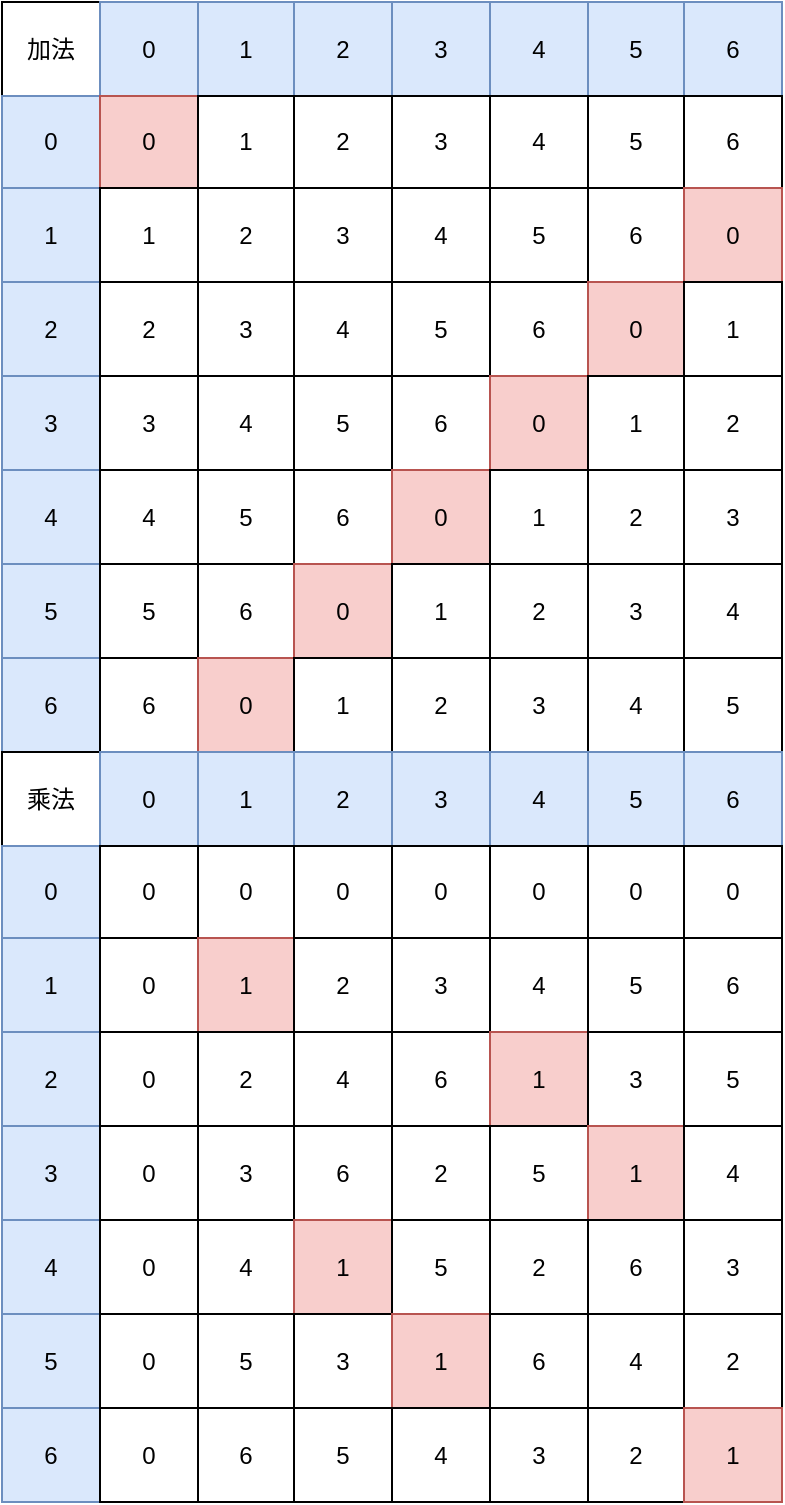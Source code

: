 <mxfile version="24.3.1" type="github">
  <diagram name="第 1 页" id="Q9xpHyB521G7ify1aTwh">
    <mxGraphModel dx="1841" dy="982" grid="1" gridSize="10" guides="1" tooltips="1" connect="1" arrows="1" fold="1" page="1" pageScale="1" pageWidth="827" pageHeight="1169" math="0" shadow="0">
      <root>
        <mxCell id="0" />
        <mxCell id="1" parent="0" />
        <mxCell id="dLgP1H3lgliKayTo4XHy-1" value="" style="childLayout=tableLayout;recursiveResize=0;shadow=0;fillColor=none;" vertex="1" parent="1">
          <mxGeometry x="70" y="190" width="390" height="375" as="geometry" />
        </mxCell>
        <mxCell id="dLgP1H3lgliKayTo4XHy-2" value="" style="shape=tableRow;horizontal=0;startSize=0;swimlaneHead=0;swimlaneBody=0;top=0;left=0;bottom=0;right=0;dropTarget=0;collapsible=0;recursiveResize=0;expand=0;fontStyle=0;fillColor=none;strokeColor=inherit;" vertex="1" parent="dLgP1H3lgliKayTo4XHy-1">
          <mxGeometry width="390" height="47" as="geometry" />
        </mxCell>
        <mxCell id="dLgP1H3lgliKayTo4XHy-66" value="加法" style="connectable=0;recursiveResize=0;strokeColor=inherit;fillColor=none;align=center;whiteSpace=wrap;html=1;" vertex="1" parent="dLgP1H3lgliKayTo4XHy-2">
          <mxGeometry width="49" height="47" as="geometry">
            <mxRectangle width="49" height="47" as="alternateBounds" />
          </mxGeometry>
        </mxCell>
        <mxCell id="dLgP1H3lgliKayTo4XHy-58" value="0" style="connectable=0;recursiveResize=0;strokeColor=#6c8ebf;fillColor=#dae8fc;align=center;whiteSpace=wrap;html=1;" vertex="1" parent="dLgP1H3lgliKayTo4XHy-2">
          <mxGeometry x="49" width="49" height="47" as="geometry">
            <mxRectangle width="49" height="47" as="alternateBounds" />
          </mxGeometry>
        </mxCell>
        <mxCell id="dLgP1H3lgliKayTo4XHy-50" value="1" style="connectable=0;recursiveResize=0;strokeColor=#6c8ebf;fillColor=#dae8fc;align=center;whiteSpace=wrap;html=1;" vertex="1" parent="dLgP1H3lgliKayTo4XHy-2">
          <mxGeometry x="98" width="48" height="47" as="geometry">
            <mxRectangle width="48" height="47" as="alternateBounds" />
          </mxGeometry>
        </mxCell>
        <mxCell id="dLgP1H3lgliKayTo4XHy-42" value="2" style="connectable=0;recursiveResize=0;strokeColor=#6c8ebf;fillColor=#dae8fc;align=center;whiteSpace=wrap;html=1;" vertex="1" parent="dLgP1H3lgliKayTo4XHy-2">
          <mxGeometry x="146" width="49" height="47" as="geometry">
            <mxRectangle width="49" height="47" as="alternateBounds" />
          </mxGeometry>
        </mxCell>
        <mxCell id="dLgP1H3lgliKayTo4XHy-34" value="3" style="connectable=0;recursiveResize=0;strokeColor=#6c8ebf;fillColor=#dae8fc;align=center;whiteSpace=wrap;html=1;" vertex="1" parent="dLgP1H3lgliKayTo4XHy-2">
          <mxGeometry x="195" width="49" height="47" as="geometry">
            <mxRectangle width="49" height="47" as="alternateBounds" />
          </mxGeometry>
        </mxCell>
        <mxCell id="dLgP1H3lgliKayTo4XHy-3" value="4" style="connectable=0;recursiveResize=0;strokeColor=#6c8ebf;fillColor=#dae8fc;align=center;whiteSpace=wrap;html=1;" vertex="1" parent="dLgP1H3lgliKayTo4XHy-2">
          <mxGeometry x="244" width="49" height="47" as="geometry">
            <mxRectangle width="49" height="47" as="alternateBounds" />
          </mxGeometry>
        </mxCell>
        <mxCell id="dLgP1H3lgliKayTo4XHy-4" value="5" style="connectable=0;recursiveResize=0;strokeColor=#6c8ebf;fillColor=#dae8fc;align=center;whiteSpace=wrap;html=1;" vertex="1" parent="dLgP1H3lgliKayTo4XHy-2">
          <mxGeometry x="293" width="48" height="47" as="geometry">
            <mxRectangle width="48" height="47" as="alternateBounds" />
          </mxGeometry>
        </mxCell>
        <mxCell id="dLgP1H3lgliKayTo4XHy-5" value="6" style="connectable=0;recursiveResize=0;strokeColor=#6c8ebf;fillColor=#dae8fc;align=center;whiteSpace=wrap;html=1;" vertex="1" parent="dLgP1H3lgliKayTo4XHy-2">
          <mxGeometry x="341" width="49" height="47" as="geometry">
            <mxRectangle width="49" height="47" as="alternateBounds" />
          </mxGeometry>
        </mxCell>
        <mxCell id="dLgP1H3lgliKayTo4XHy-6" style="shape=tableRow;horizontal=0;startSize=0;swimlaneHead=0;swimlaneBody=0;top=0;left=0;bottom=0;right=0;dropTarget=0;collapsible=0;recursiveResize=0;expand=0;fontStyle=0;fillColor=none;strokeColor=inherit;" vertex="1" parent="dLgP1H3lgliKayTo4XHy-1">
          <mxGeometry y="47" width="390" height="46" as="geometry" />
        </mxCell>
        <mxCell id="dLgP1H3lgliKayTo4XHy-67" value="0" style="connectable=0;recursiveResize=0;strokeColor=#6c8ebf;fillColor=#dae8fc;align=center;whiteSpace=wrap;html=1;" vertex="1" parent="dLgP1H3lgliKayTo4XHy-6">
          <mxGeometry width="49" height="46" as="geometry">
            <mxRectangle width="49" height="46" as="alternateBounds" />
          </mxGeometry>
        </mxCell>
        <mxCell id="dLgP1H3lgliKayTo4XHy-59" value="0" style="connectable=0;recursiveResize=0;strokeColor=#b85450;fillColor=#f8cecc;align=center;whiteSpace=wrap;html=1;" vertex="1" parent="dLgP1H3lgliKayTo4XHy-6">
          <mxGeometry x="49" width="49" height="46" as="geometry">
            <mxRectangle width="49" height="46" as="alternateBounds" />
          </mxGeometry>
        </mxCell>
        <mxCell id="dLgP1H3lgliKayTo4XHy-51" value="1" style="connectable=0;recursiveResize=0;strokeColor=inherit;fillColor=none;align=center;whiteSpace=wrap;html=1;" vertex="1" parent="dLgP1H3lgliKayTo4XHy-6">
          <mxGeometry x="98" width="48" height="46" as="geometry">
            <mxRectangle width="48" height="46" as="alternateBounds" />
          </mxGeometry>
        </mxCell>
        <mxCell id="dLgP1H3lgliKayTo4XHy-43" value="2" style="connectable=0;recursiveResize=0;strokeColor=inherit;fillColor=none;align=center;whiteSpace=wrap;html=1;" vertex="1" parent="dLgP1H3lgliKayTo4XHy-6">
          <mxGeometry x="146" width="49" height="46" as="geometry">
            <mxRectangle width="49" height="46" as="alternateBounds" />
          </mxGeometry>
        </mxCell>
        <mxCell id="dLgP1H3lgliKayTo4XHy-35" value="3" style="connectable=0;recursiveResize=0;strokeColor=inherit;fillColor=none;align=center;whiteSpace=wrap;html=1;" vertex="1" parent="dLgP1H3lgliKayTo4XHy-6">
          <mxGeometry x="195" width="49" height="46" as="geometry">
            <mxRectangle width="49" height="46" as="alternateBounds" />
          </mxGeometry>
        </mxCell>
        <mxCell id="dLgP1H3lgliKayTo4XHy-7" value="4" style="connectable=0;recursiveResize=0;strokeColor=inherit;fillColor=none;align=center;whiteSpace=wrap;html=1;" vertex="1" parent="dLgP1H3lgliKayTo4XHy-6">
          <mxGeometry x="244" width="49" height="46" as="geometry">
            <mxRectangle width="49" height="46" as="alternateBounds" />
          </mxGeometry>
        </mxCell>
        <mxCell id="dLgP1H3lgliKayTo4XHy-8" value="5" style="connectable=0;recursiveResize=0;strokeColor=inherit;fillColor=none;align=center;whiteSpace=wrap;html=1;" vertex="1" parent="dLgP1H3lgliKayTo4XHy-6">
          <mxGeometry x="293" width="48" height="46" as="geometry">
            <mxRectangle width="48" height="46" as="alternateBounds" />
          </mxGeometry>
        </mxCell>
        <mxCell id="dLgP1H3lgliKayTo4XHy-9" value="6" style="connectable=0;recursiveResize=0;strokeColor=inherit;fillColor=none;align=center;whiteSpace=wrap;html=1;" vertex="1" parent="dLgP1H3lgliKayTo4XHy-6">
          <mxGeometry x="341" width="49" height="46" as="geometry">
            <mxRectangle width="49" height="46" as="alternateBounds" />
          </mxGeometry>
        </mxCell>
        <mxCell id="dLgP1H3lgliKayTo4XHy-10" style="shape=tableRow;horizontal=0;startSize=0;swimlaneHead=0;swimlaneBody=0;top=0;left=0;bottom=0;right=0;dropTarget=0;collapsible=0;recursiveResize=0;expand=0;fontStyle=0;fillColor=none;strokeColor=inherit;" vertex="1" parent="dLgP1H3lgliKayTo4XHy-1">
          <mxGeometry y="93" width="390" height="47" as="geometry" />
        </mxCell>
        <mxCell id="dLgP1H3lgliKayTo4XHy-68" value="1" style="connectable=0;recursiveResize=0;strokeColor=#6c8ebf;fillColor=#dae8fc;align=center;whiteSpace=wrap;html=1;" vertex="1" parent="dLgP1H3lgliKayTo4XHy-10">
          <mxGeometry width="49" height="47" as="geometry">
            <mxRectangle width="49" height="47" as="alternateBounds" />
          </mxGeometry>
        </mxCell>
        <mxCell id="dLgP1H3lgliKayTo4XHy-60" value="1" style="connectable=0;recursiveResize=0;strokeColor=inherit;fillColor=none;align=center;whiteSpace=wrap;html=1;" vertex="1" parent="dLgP1H3lgliKayTo4XHy-10">
          <mxGeometry x="49" width="49" height="47" as="geometry">
            <mxRectangle width="49" height="47" as="alternateBounds" />
          </mxGeometry>
        </mxCell>
        <mxCell id="dLgP1H3lgliKayTo4XHy-52" value="2" style="connectable=0;recursiveResize=0;strokeColor=inherit;fillColor=none;align=center;whiteSpace=wrap;html=1;" vertex="1" parent="dLgP1H3lgliKayTo4XHy-10">
          <mxGeometry x="98" width="48" height="47" as="geometry">
            <mxRectangle width="48" height="47" as="alternateBounds" />
          </mxGeometry>
        </mxCell>
        <mxCell id="dLgP1H3lgliKayTo4XHy-44" value="3" style="connectable=0;recursiveResize=0;strokeColor=inherit;fillColor=none;align=center;whiteSpace=wrap;html=1;" vertex="1" parent="dLgP1H3lgliKayTo4XHy-10">
          <mxGeometry x="146" width="49" height="47" as="geometry">
            <mxRectangle width="49" height="47" as="alternateBounds" />
          </mxGeometry>
        </mxCell>
        <mxCell id="dLgP1H3lgliKayTo4XHy-36" value="4" style="connectable=0;recursiveResize=0;strokeColor=inherit;fillColor=none;align=center;whiteSpace=wrap;html=1;" vertex="1" parent="dLgP1H3lgliKayTo4XHy-10">
          <mxGeometry x="195" width="49" height="47" as="geometry">
            <mxRectangle width="49" height="47" as="alternateBounds" />
          </mxGeometry>
        </mxCell>
        <mxCell id="dLgP1H3lgliKayTo4XHy-11" value="5" style="connectable=0;recursiveResize=0;strokeColor=inherit;fillColor=none;align=center;whiteSpace=wrap;html=1;" vertex="1" parent="dLgP1H3lgliKayTo4XHy-10">
          <mxGeometry x="244" width="49" height="47" as="geometry">
            <mxRectangle width="49" height="47" as="alternateBounds" />
          </mxGeometry>
        </mxCell>
        <mxCell id="dLgP1H3lgliKayTo4XHy-12" value="6" style="connectable=0;recursiveResize=0;strokeColor=inherit;fillColor=none;align=center;whiteSpace=wrap;html=1;" vertex="1" parent="dLgP1H3lgliKayTo4XHy-10">
          <mxGeometry x="293" width="48" height="47" as="geometry">
            <mxRectangle width="48" height="47" as="alternateBounds" />
          </mxGeometry>
        </mxCell>
        <mxCell id="dLgP1H3lgliKayTo4XHy-13" value="0" style="connectable=0;recursiveResize=0;strokeColor=#b85450;fillColor=#f8cecc;align=center;whiteSpace=wrap;html=1;" vertex="1" parent="dLgP1H3lgliKayTo4XHy-10">
          <mxGeometry x="341" width="49" height="47" as="geometry">
            <mxRectangle width="49" height="47" as="alternateBounds" />
          </mxGeometry>
        </mxCell>
        <mxCell id="dLgP1H3lgliKayTo4XHy-14" style="shape=tableRow;horizontal=0;startSize=0;swimlaneHead=0;swimlaneBody=0;top=0;left=0;bottom=0;right=0;dropTarget=0;collapsible=0;recursiveResize=0;expand=0;fontStyle=0;fillColor=none;strokeColor=inherit;" vertex="1" parent="dLgP1H3lgliKayTo4XHy-1">
          <mxGeometry y="140" width="390" height="47" as="geometry" />
        </mxCell>
        <mxCell id="dLgP1H3lgliKayTo4XHy-69" value="2" style="connectable=0;recursiveResize=0;strokeColor=#6c8ebf;fillColor=#dae8fc;align=center;whiteSpace=wrap;html=1;" vertex="1" parent="dLgP1H3lgliKayTo4XHy-14">
          <mxGeometry width="49" height="47" as="geometry">
            <mxRectangle width="49" height="47" as="alternateBounds" />
          </mxGeometry>
        </mxCell>
        <mxCell id="dLgP1H3lgliKayTo4XHy-61" value="2" style="connectable=0;recursiveResize=0;strokeColor=inherit;fillColor=none;align=center;whiteSpace=wrap;html=1;" vertex="1" parent="dLgP1H3lgliKayTo4XHy-14">
          <mxGeometry x="49" width="49" height="47" as="geometry">
            <mxRectangle width="49" height="47" as="alternateBounds" />
          </mxGeometry>
        </mxCell>
        <mxCell id="dLgP1H3lgliKayTo4XHy-53" value="3" style="connectable=0;recursiveResize=0;strokeColor=inherit;fillColor=none;align=center;whiteSpace=wrap;html=1;" vertex="1" parent="dLgP1H3lgliKayTo4XHy-14">
          <mxGeometry x="98" width="48" height="47" as="geometry">
            <mxRectangle width="48" height="47" as="alternateBounds" />
          </mxGeometry>
        </mxCell>
        <mxCell id="dLgP1H3lgliKayTo4XHy-45" value="4" style="connectable=0;recursiveResize=0;strokeColor=inherit;fillColor=none;align=center;whiteSpace=wrap;html=1;" vertex="1" parent="dLgP1H3lgliKayTo4XHy-14">
          <mxGeometry x="146" width="49" height="47" as="geometry">
            <mxRectangle width="49" height="47" as="alternateBounds" />
          </mxGeometry>
        </mxCell>
        <mxCell id="dLgP1H3lgliKayTo4XHy-37" value="5" style="connectable=0;recursiveResize=0;strokeColor=inherit;fillColor=none;align=center;whiteSpace=wrap;html=1;" vertex="1" parent="dLgP1H3lgliKayTo4XHy-14">
          <mxGeometry x="195" width="49" height="47" as="geometry">
            <mxRectangle width="49" height="47" as="alternateBounds" />
          </mxGeometry>
        </mxCell>
        <mxCell id="dLgP1H3lgliKayTo4XHy-15" value="6" style="connectable=0;recursiveResize=0;strokeColor=inherit;fillColor=none;align=center;whiteSpace=wrap;html=1;" vertex="1" parent="dLgP1H3lgliKayTo4XHy-14">
          <mxGeometry x="244" width="49" height="47" as="geometry">
            <mxRectangle width="49" height="47" as="alternateBounds" />
          </mxGeometry>
        </mxCell>
        <mxCell id="dLgP1H3lgliKayTo4XHy-16" value="0" style="connectable=0;recursiveResize=0;strokeColor=#b85450;fillColor=#f8cecc;align=center;whiteSpace=wrap;html=1;" vertex="1" parent="dLgP1H3lgliKayTo4XHy-14">
          <mxGeometry x="293" width="48" height="47" as="geometry">
            <mxRectangle width="48" height="47" as="alternateBounds" />
          </mxGeometry>
        </mxCell>
        <mxCell id="dLgP1H3lgliKayTo4XHy-17" value="1" style="connectable=0;recursiveResize=0;strokeColor=inherit;fillColor=none;align=center;whiteSpace=wrap;html=1;" vertex="1" parent="dLgP1H3lgliKayTo4XHy-14">
          <mxGeometry x="341" width="49" height="47" as="geometry">
            <mxRectangle width="49" height="47" as="alternateBounds" />
          </mxGeometry>
        </mxCell>
        <mxCell id="dLgP1H3lgliKayTo4XHy-18" style="shape=tableRow;horizontal=0;startSize=0;swimlaneHead=0;swimlaneBody=0;top=0;left=0;bottom=0;right=0;dropTarget=0;collapsible=0;recursiveResize=0;expand=0;fontStyle=0;fillColor=none;strokeColor=inherit;" vertex="1" parent="dLgP1H3lgliKayTo4XHy-1">
          <mxGeometry y="187" width="390" height="47" as="geometry" />
        </mxCell>
        <mxCell id="dLgP1H3lgliKayTo4XHy-70" value="3" style="connectable=0;recursiveResize=0;strokeColor=#6c8ebf;fillColor=#dae8fc;align=center;whiteSpace=wrap;html=1;" vertex="1" parent="dLgP1H3lgliKayTo4XHy-18">
          <mxGeometry width="49" height="47" as="geometry">
            <mxRectangle width="49" height="47" as="alternateBounds" />
          </mxGeometry>
        </mxCell>
        <mxCell id="dLgP1H3lgliKayTo4XHy-62" value="3" style="connectable=0;recursiveResize=0;strokeColor=inherit;fillColor=none;align=center;whiteSpace=wrap;html=1;" vertex="1" parent="dLgP1H3lgliKayTo4XHy-18">
          <mxGeometry x="49" width="49" height="47" as="geometry">
            <mxRectangle width="49" height="47" as="alternateBounds" />
          </mxGeometry>
        </mxCell>
        <mxCell id="dLgP1H3lgliKayTo4XHy-54" value="4" style="connectable=0;recursiveResize=0;strokeColor=inherit;fillColor=none;align=center;whiteSpace=wrap;html=1;" vertex="1" parent="dLgP1H3lgliKayTo4XHy-18">
          <mxGeometry x="98" width="48" height="47" as="geometry">
            <mxRectangle width="48" height="47" as="alternateBounds" />
          </mxGeometry>
        </mxCell>
        <mxCell id="dLgP1H3lgliKayTo4XHy-46" value="5" style="connectable=0;recursiveResize=0;strokeColor=inherit;fillColor=none;align=center;whiteSpace=wrap;html=1;" vertex="1" parent="dLgP1H3lgliKayTo4XHy-18">
          <mxGeometry x="146" width="49" height="47" as="geometry">
            <mxRectangle width="49" height="47" as="alternateBounds" />
          </mxGeometry>
        </mxCell>
        <mxCell id="dLgP1H3lgliKayTo4XHy-38" value="6" style="connectable=0;recursiveResize=0;strokeColor=inherit;fillColor=none;align=center;whiteSpace=wrap;html=1;" vertex="1" parent="dLgP1H3lgliKayTo4XHy-18">
          <mxGeometry x="195" width="49" height="47" as="geometry">
            <mxRectangle width="49" height="47" as="alternateBounds" />
          </mxGeometry>
        </mxCell>
        <mxCell id="dLgP1H3lgliKayTo4XHy-19" value="0" style="connectable=0;recursiveResize=0;strokeColor=#b85450;fillColor=#f8cecc;align=center;whiteSpace=wrap;html=1;" vertex="1" parent="dLgP1H3lgliKayTo4XHy-18">
          <mxGeometry x="244" width="49" height="47" as="geometry">
            <mxRectangle width="49" height="47" as="alternateBounds" />
          </mxGeometry>
        </mxCell>
        <mxCell id="dLgP1H3lgliKayTo4XHy-20" value="1" style="connectable=0;recursiveResize=0;strokeColor=inherit;fillColor=none;align=center;whiteSpace=wrap;html=1;" vertex="1" parent="dLgP1H3lgliKayTo4XHy-18">
          <mxGeometry x="293" width="48" height="47" as="geometry">
            <mxRectangle width="48" height="47" as="alternateBounds" />
          </mxGeometry>
        </mxCell>
        <mxCell id="dLgP1H3lgliKayTo4XHy-21" value="2" style="connectable=0;recursiveResize=0;strokeColor=inherit;fillColor=none;align=center;whiteSpace=wrap;html=1;" vertex="1" parent="dLgP1H3lgliKayTo4XHy-18">
          <mxGeometry x="341" width="49" height="47" as="geometry">
            <mxRectangle width="49" height="47" as="alternateBounds" />
          </mxGeometry>
        </mxCell>
        <mxCell id="dLgP1H3lgliKayTo4XHy-22" style="shape=tableRow;horizontal=0;startSize=0;swimlaneHead=0;swimlaneBody=0;top=0;left=0;bottom=0;right=0;dropTarget=0;collapsible=0;recursiveResize=0;expand=0;fontStyle=0;fillColor=none;strokeColor=inherit;" vertex="1" parent="dLgP1H3lgliKayTo4XHy-1">
          <mxGeometry y="234" width="390" height="47" as="geometry" />
        </mxCell>
        <mxCell id="dLgP1H3lgliKayTo4XHy-71" value="4" style="connectable=0;recursiveResize=0;strokeColor=#6c8ebf;fillColor=#dae8fc;align=center;whiteSpace=wrap;html=1;" vertex="1" parent="dLgP1H3lgliKayTo4XHy-22">
          <mxGeometry width="49" height="47" as="geometry">
            <mxRectangle width="49" height="47" as="alternateBounds" />
          </mxGeometry>
        </mxCell>
        <mxCell id="dLgP1H3lgliKayTo4XHy-63" value="4" style="connectable=0;recursiveResize=0;strokeColor=inherit;fillColor=none;align=center;whiteSpace=wrap;html=1;" vertex="1" parent="dLgP1H3lgliKayTo4XHy-22">
          <mxGeometry x="49" width="49" height="47" as="geometry">
            <mxRectangle width="49" height="47" as="alternateBounds" />
          </mxGeometry>
        </mxCell>
        <mxCell id="dLgP1H3lgliKayTo4XHy-55" value="5" style="connectable=0;recursiveResize=0;strokeColor=inherit;fillColor=none;align=center;whiteSpace=wrap;html=1;" vertex="1" parent="dLgP1H3lgliKayTo4XHy-22">
          <mxGeometry x="98" width="48" height="47" as="geometry">
            <mxRectangle width="48" height="47" as="alternateBounds" />
          </mxGeometry>
        </mxCell>
        <mxCell id="dLgP1H3lgliKayTo4XHy-47" value="6" style="connectable=0;recursiveResize=0;strokeColor=inherit;fillColor=none;align=center;whiteSpace=wrap;html=1;" vertex="1" parent="dLgP1H3lgliKayTo4XHy-22">
          <mxGeometry x="146" width="49" height="47" as="geometry">
            <mxRectangle width="49" height="47" as="alternateBounds" />
          </mxGeometry>
        </mxCell>
        <mxCell id="dLgP1H3lgliKayTo4XHy-39" value="0" style="connectable=0;recursiveResize=0;strokeColor=#b85450;fillColor=#f8cecc;align=center;whiteSpace=wrap;html=1;" vertex="1" parent="dLgP1H3lgliKayTo4XHy-22">
          <mxGeometry x="195" width="49" height="47" as="geometry">
            <mxRectangle width="49" height="47" as="alternateBounds" />
          </mxGeometry>
        </mxCell>
        <mxCell id="dLgP1H3lgliKayTo4XHy-23" value="1" style="connectable=0;recursiveResize=0;strokeColor=inherit;fillColor=none;align=center;whiteSpace=wrap;html=1;" vertex="1" parent="dLgP1H3lgliKayTo4XHy-22">
          <mxGeometry x="244" width="49" height="47" as="geometry">
            <mxRectangle width="49" height="47" as="alternateBounds" />
          </mxGeometry>
        </mxCell>
        <mxCell id="dLgP1H3lgliKayTo4XHy-24" value="2" style="connectable=0;recursiveResize=0;strokeColor=inherit;fillColor=none;align=center;whiteSpace=wrap;html=1;" vertex="1" parent="dLgP1H3lgliKayTo4XHy-22">
          <mxGeometry x="293" width="48" height="47" as="geometry">
            <mxRectangle width="48" height="47" as="alternateBounds" />
          </mxGeometry>
        </mxCell>
        <mxCell id="dLgP1H3lgliKayTo4XHy-25" value="3" style="connectable=0;recursiveResize=0;strokeColor=inherit;fillColor=none;align=center;whiteSpace=wrap;html=1;" vertex="1" parent="dLgP1H3lgliKayTo4XHy-22">
          <mxGeometry x="341" width="49" height="47" as="geometry">
            <mxRectangle width="49" height="47" as="alternateBounds" />
          </mxGeometry>
        </mxCell>
        <mxCell id="dLgP1H3lgliKayTo4XHy-26" style="shape=tableRow;horizontal=0;startSize=0;swimlaneHead=0;swimlaneBody=0;top=0;left=0;bottom=0;right=0;dropTarget=0;collapsible=0;recursiveResize=0;expand=0;fontStyle=0;fillColor=none;strokeColor=inherit;" vertex="1" parent="dLgP1H3lgliKayTo4XHy-1">
          <mxGeometry y="281" width="390" height="47" as="geometry" />
        </mxCell>
        <mxCell id="dLgP1H3lgliKayTo4XHy-72" value="5" style="connectable=0;recursiveResize=0;strokeColor=#6c8ebf;fillColor=#dae8fc;align=center;whiteSpace=wrap;html=1;" vertex="1" parent="dLgP1H3lgliKayTo4XHy-26">
          <mxGeometry width="49" height="47" as="geometry">
            <mxRectangle width="49" height="47" as="alternateBounds" />
          </mxGeometry>
        </mxCell>
        <mxCell id="dLgP1H3lgliKayTo4XHy-64" value="5" style="connectable=0;recursiveResize=0;strokeColor=inherit;fillColor=none;align=center;whiteSpace=wrap;html=1;" vertex="1" parent="dLgP1H3lgliKayTo4XHy-26">
          <mxGeometry x="49" width="49" height="47" as="geometry">
            <mxRectangle width="49" height="47" as="alternateBounds" />
          </mxGeometry>
        </mxCell>
        <mxCell id="dLgP1H3lgliKayTo4XHy-56" value="6" style="connectable=0;recursiveResize=0;strokeColor=inherit;fillColor=none;align=center;whiteSpace=wrap;html=1;" vertex="1" parent="dLgP1H3lgliKayTo4XHy-26">
          <mxGeometry x="98" width="48" height="47" as="geometry">
            <mxRectangle width="48" height="47" as="alternateBounds" />
          </mxGeometry>
        </mxCell>
        <mxCell id="dLgP1H3lgliKayTo4XHy-48" value="0" style="connectable=0;recursiveResize=0;strokeColor=#b85450;fillColor=#f8cecc;align=center;whiteSpace=wrap;html=1;" vertex="1" parent="dLgP1H3lgliKayTo4XHy-26">
          <mxGeometry x="146" width="49" height="47" as="geometry">
            <mxRectangle width="49" height="47" as="alternateBounds" />
          </mxGeometry>
        </mxCell>
        <mxCell id="dLgP1H3lgliKayTo4XHy-40" value="1" style="connectable=0;recursiveResize=0;strokeColor=inherit;fillColor=none;align=center;whiteSpace=wrap;html=1;" vertex="1" parent="dLgP1H3lgliKayTo4XHy-26">
          <mxGeometry x="195" width="49" height="47" as="geometry">
            <mxRectangle width="49" height="47" as="alternateBounds" />
          </mxGeometry>
        </mxCell>
        <mxCell id="dLgP1H3lgliKayTo4XHy-27" value="2" style="connectable=0;recursiveResize=0;strokeColor=inherit;fillColor=none;align=center;whiteSpace=wrap;html=1;" vertex="1" parent="dLgP1H3lgliKayTo4XHy-26">
          <mxGeometry x="244" width="49" height="47" as="geometry">
            <mxRectangle width="49" height="47" as="alternateBounds" />
          </mxGeometry>
        </mxCell>
        <mxCell id="dLgP1H3lgliKayTo4XHy-28" value="3" style="connectable=0;recursiveResize=0;strokeColor=inherit;fillColor=none;align=center;whiteSpace=wrap;html=1;" vertex="1" parent="dLgP1H3lgliKayTo4XHy-26">
          <mxGeometry x="293" width="48" height="47" as="geometry">
            <mxRectangle width="48" height="47" as="alternateBounds" />
          </mxGeometry>
        </mxCell>
        <mxCell id="dLgP1H3lgliKayTo4XHy-29" value="4" style="connectable=0;recursiveResize=0;strokeColor=inherit;fillColor=none;align=center;whiteSpace=wrap;html=1;" vertex="1" parent="dLgP1H3lgliKayTo4XHy-26">
          <mxGeometry x="341" width="49" height="47" as="geometry">
            <mxRectangle width="49" height="47" as="alternateBounds" />
          </mxGeometry>
        </mxCell>
        <mxCell id="dLgP1H3lgliKayTo4XHy-30" style="shape=tableRow;horizontal=0;startSize=0;swimlaneHead=0;swimlaneBody=0;top=0;left=0;bottom=0;right=0;dropTarget=0;collapsible=0;recursiveResize=0;expand=0;fontStyle=0;fillColor=none;strokeColor=inherit;" vertex="1" parent="dLgP1H3lgliKayTo4XHy-1">
          <mxGeometry y="328" width="390" height="47" as="geometry" />
        </mxCell>
        <mxCell id="dLgP1H3lgliKayTo4XHy-73" value="6" style="connectable=0;recursiveResize=0;strokeColor=#6c8ebf;fillColor=#dae8fc;align=center;whiteSpace=wrap;html=1;" vertex="1" parent="dLgP1H3lgliKayTo4XHy-30">
          <mxGeometry width="49" height="47" as="geometry">
            <mxRectangle width="49" height="47" as="alternateBounds" />
          </mxGeometry>
        </mxCell>
        <mxCell id="dLgP1H3lgliKayTo4XHy-65" value="6" style="connectable=0;recursiveResize=0;strokeColor=inherit;fillColor=none;align=center;whiteSpace=wrap;html=1;" vertex="1" parent="dLgP1H3lgliKayTo4XHy-30">
          <mxGeometry x="49" width="49" height="47" as="geometry">
            <mxRectangle width="49" height="47" as="alternateBounds" />
          </mxGeometry>
        </mxCell>
        <mxCell id="dLgP1H3lgliKayTo4XHy-57" value="0" style="connectable=0;recursiveResize=0;strokeColor=#b85450;fillColor=#f8cecc;align=center;whiteSpace=wrap;html=1;" vertex="1" parent="dLgP1H3lgliKayTo4XHy-30">
          <mxGeometry x="98" width="48" height="47" as="geometry">
            <mxRectangle width="48" height="47" as="alternateBounds" />
          </mxGeometry>
        </mxCell>
        <mxCell id="dLgP1H3lgliKayTo4XHy-49" value="1" style="connectable=0;recursiveResize=0;strokeColor=inherit;fillColor=none;align=center;whiteSpace=wrap;html=1;" vertex="1" parent="dLgP1H3lgliKayTo4XHy-30">
          <mxGeometry x="146" width="49" height="47" as="geometry">
            <mxRectangle width="49" height="47" as="alternateBounds" />
          </mxGeometry>
        </mxCell>
        <mxCell id="dLgP1H3lgliKayTo4XHy-41" value="2" style="connectable=0;recursiveResize=0;strokeColor=inherit;fillColor=none;align=center;whiteSpace=wrap;html=1;" vertex="1" parent="dLgP1H3lgliKayTo4XHy-30">
          <mxGeometry x="195" width="49" height="47" as="geometry">
            <mxRectangle width="49" height="47" as="alternateBounds" />
          </mxGeometry>
        </mxCell>
        <mxCell id="dLgP1H3lgliKayTo4XHy-31" value="3" style="connectable=0;recursiveResize=0;strokeColor=inherit;fillColor=none;align=center;whiteSpace=wrap;html=1;" vertex="1" parent="dLgP1H3lgliKayTo4XHy-30">
          <mxGeometry x="244" width="49" height="47" as="geometry">
            <mxRectangle width="49" height="47" as="alternateBounds" />
          </mxGeometry>
        </mxCell>
        <mxCell id="dLgP1H3lgliKayTo4XHy-32" value="4" style="connectable=0;recursiveResize=0;strokeColor=inherit;fillColor=none;align=center;whiteSpace=wrap;html=1;" vertex="1" parent="dLgP1H3lgliKayTo4XHy-30">
          <mxGeometry x="293" width="48" height="47" as="geometry">
            <mxRectangle width="48" height="47" as="alternateBounds" />
          </mxGeometry>
        </mxCell>
        <mxCell id="dLgP1H3lgliKayTo4XHy-33" value="5" style="connectable=0;recursiveResize=0;strokeColor=inherit;fillColor=none;align=center;whiteSpace=wrap;html=1;" vertex="1" parent="dLgP1H3lgliKayTo4XHy-30">
          <mxGeometry x="341" width="49" height="47" as="geometry">
            <mxRectangle width="49" height="47" as="alternateBounds" />
          </mxGeometry>
        </mxCell>
        <mxCell id="dLgP1H3lgliKayTo4XHy-75" value="" style="childLayout=tableLayout;recursiveResize=0;shadow=0;fillColor=none;" vertex="1" parent="1">
          <mxGeometry x="70" y="565" width="390" height="375" as="geometry" />
        </mxCell>
        <mxCell id="dLgP1H3lgliKayTo4XHy-76" value="" style="shape=tableRow;horizontal=0;startSize=0;swimlaneHead=0;swimlaneBody=0;top=0;left=0;bottom=0;right=0;dropTarget=0;collapsible=0;recursiveResize=0;expand=0;fontStyle=0;fillColor=none;strokeColor=inherit;" vertex="1" parent="dLgP1H3lgliKayTo4XHy-75">
          <mxGeometry width="390" height="47" as="geometry" />
        </mxCell>
        <mxCell id="dLgP1H3lgliKayTo4XHy-77" value="乘法" style="connectable=0;recursiveResize=0;strokeColor=inherit;fillColor=none;align=center;whiteSpace=wrap;html=1;" vertex="1" parent="dLgP1H3lgliKayTo4XHy-76">
          <mxGeometry width="49" height="47" as="geometry">
            <mxRectangle width="49" height="47" as="alternateBounds" />
          </mxGeometry>
        </mxCell>
        <mxCell id="dLgP1H3lgliKayTo4XHy-78" value="0" style="connectable=0;recursiveResize=0;strokeColor=#6c8ebf;fillColor=#dae8fc;align=center;whiteSpace=wrap;html=1;" vertex="1" parent="dLgP1H3lgliKayTo4XHy-76">
          <mxGeometry x="49" width="49" height="47" as="geometry">
            <mxRectangle width="49" height="47" as="alternateBounds" />
          </mxGeometry>
        </mxCell>
        <mxCell id="dLgP1H3lgliKayTo4XHy-79" value="1" style="connectable=0;recursiveResize=0;strokeColor=#6c8ebf;fillColor=#dae8fc;align=center;whiteSpace=wrap;html=1;" vertex="1" parent="dLgP1H3lgliKayTo4XHy-76">
          <mxGeometry x="98" width="48" height="47" as="geometry">
            <mxRectangle width="48" height="47" as="alternateBounds" />
          </mxGeometry>
        </mxCell>
        <mxCell id="dLgP1H3lgliKayTo4XHy-80" value="2" style="connectable=0;recursiveResize=0;strokeColor=#6c8ebf;fillColor=#dae8fc;align=center;whiteSpace=wrap;html=1;" vertex="1" parent="dLgP1H3lgliKayTo4XHy-76">
          <mxGeometry x="146" width="49" height="47" as="geometry">
            <mxRectangle width="49" height="47" as="alternateBounds" />
          </mxGeometry>
        </mxCell>
        <mxCell id="dLgP1H3lgliKayTo4XHy-81" value="3" style="connectable=0;recursiveResize=0;strokeColor=#6c8ebf;fillColor=#dae8fc;align=center;whiteSpace=wrap;html=1;" vertex="1" parent="dLgP1H3lgliKayTo4XHy-76">
          <mxGeometry x="195" width="49" height="47" as="geometry">
            <mxRectangle width="49" height="47" as="alternateBounds" />
          </mxGeometry>
        </mxCell>
        <mxCell id="dLgP1H3lgliKayTo4XHy-82" value="4" style="connectable=0;recursiveResize=0;strokeColor=#6c8ebf;fillColor=#dae8fc;align=center;whiteSpace=wrap;html=1;" vertex="1" parent="dLgP1H3lgliKayTo4XHy-76">
          <mxGeometry x="244" width="49" height="47" as="geometry">
            <mxRectangle width="49" height="47" as="alternateBounds" />
          </mxGeometry>
        </mxCell>
        <mxCell id="dLgP1H3lgliKayTo4XHy-83" value="5" style="connectable=0;recursiveResize=0;strokeColor=#6c8ebf;fillColor=#dae8fc;align=center;whiteSpace=wrap;html=1;" vertex="1" parent="dLgP1H3lgliKayTo4XHy-76">
          <mxGeometry x="293" width="48" height="47" as="geometry">
            <mxRectangle width="48" height="47" as="alternateBounds" />
          </mxGeometry>
        </mxCell>
        <mxCell id="dLgP1H3lgliKayTo4XHy-84" value="6" style="connectable=0;recursiveResize=0;strokeColor=#6c8ebf;fillColor=#dae8fc;align=center;whiteSpace=wrap;html=1;" vertex="1" parent="dLgP1H3lgliKayTo4XHy-76">
          <mxGeometry x="341" width="49" height="47" as="geometry">
            <mxRectangle width="49" height="47" as="alternateBounds" />
          </mxGeometry>
        </mxCell>
        <mxCell id="dLgP1H3lgliKayTo4XHy-85" style="shape=tableRow;horizontal=0;startSize=0;swimlaneHead=0;swimlaneBody=0;top=0;left=0;bottom=0;right=0;dropTarget=0;collapsible=0;recursiveResize=0;expand=0;fontStyle=0;fillColor=none;strokeColor=inherit;" vertex="1" parent="dLgP1H3lgliKayTo4XHy-75">
          <mxGeometry y="47" width="390" height="46" as="geometry" />
        </mxCell>
        <mxCell id="dLgP1H3lgliKayTo4XHy-86" value="0" style="connectable=0;recursiveResize=0;strokeColor=#6c8ebf;fillColor=#dae8fc;align=center;whiteSpace=wrap;html=1;" vertex="1" parent="dLgP1H3lgliKayTo4XHy-85">
          <mxGeometry width="49" height="46" as="geometry">
            <mxRectangle width="49" height="46" as="alternateBounds" />
          </mxGeometry>
        </mxCell>
        <mxCell id="dLgP1H3lgliKayTo4XHy-87" value="0" style="connectable=0;recursiveResize=0;strokeColor=inherit;fillColor=none;align=center;whiteSpace=wrap;html=1;" vertex="1" parent="dLgP1H3lgliKayTo4XHy-85">
          <mxGeometry x="49" width="49" height="46" as="geometry">
            <mxRectangle width="49" height="46" as="alternateBounds" />
          </mxGeometry>
        </mxCell>
        <mxCell id="dLgP1H3lgliKayTo4XHy-88" value="0" style="connectable=0;recursiveResize=0;strokeColor=inherit;fillColor=none;align=center;whiteSpace=wrap;html=1;" vertex="1" parent="dLgP1H3lgliKayTo4XHy-85">
          <mxGeometry x="98" width="48" height="46" as="geometry">
            <mxRectangle width="48" height="46" as="alternateBounds" />
          </mxGeometry>
        </mxCell>
        <mxCell id="dLgP1H3lgliKayTo4XHy-89" value="0" style="connectable=0;recursiveResize=0;strokeColor=inherit;fillColor=none;align=center;whiteSpace=wrap;html=1;" vertex="1" parent="dLgP1H3lgliKayTo4XHy-85">
          <mxGeometry x="146" width="49" height="46" as="geometry">
            <mxRectangle width="49" height="46" as="alternateBounds" />
          </mxGeometry>
        </mxCell>
        <mxCell id="dLgP1H3lgliKayTo4XHy-90" value="0" style="connectable=0;recursiveResize=0;strokeColor=inherit;fillColor=none;align=center;whiteSpace=wrap;html=1;" vertex="1" parent="dLgP1H3lgliKayTo4XHy-85">
          <mxGeometry x="195" width="49" height="46" as="geometry">
            <mxRectangle width="49" height="46" as="alternateBounds" />
          </mxGeometry>
        </mxCell>
        <mxCell id="dLgP1H3lgliKayTo4XHy-91" value="0" style="connectable=0;recursiveResize=0;strokeColor=inherit;fillColor=none;align=center;whiteSpace=wrap;html=1;" vertex="1" parent="dLgP1H3lgliKayTo4XHy-85">
          <mxGeometry x="244" width="49" height="46" as="geometry">
            <mxRectangle width="49" height="46" as="alternateBounds" />
          </mxGeometry>
        </mxCell>
        <mxCell id="dLgP1H3lgliKayTo4XHy-92" value="0" style="connectable=0;recursiveResize=0;strokeColor=inherit;fillColor=none;align=center;whiteSpace=wrap;html=1;" vertex="1" parent="dLgP1H3lgliKayTo4XHy-85">
          <mxGeometry x="293" width="48" height="46" as="geometry">
            <mxRectangle width="48" height="46" as="alternateBounds" />
          </mxGeometry>
        </mxCell>
        <mxCell id="dLgP1H3lgliKayTo4XHy-93" value="0" style="connectable=0;recursiveResize=0;strokeColor=inherit;fillColor=none;align=center;whiteSpace=wrap;html=1;" vertex="1" parent="dLgP1H3lgliKayTo4XHy-85">
          <mxGeometry x="341" width="49" height="46" as="geometry">
            <mxRectangle width="49" height="46" as="alternateBounds" />
          </mxGeometry>
        </mxCell>
        <mxCell id="dLgP1H3lgliKayTo4XHy-94" style="shape=tableRow;horizontal=0;startSize=0;swimlaneHead=0;swimlaneBody=0;top=0;left=0;bottom=0;right=0;dropTarget=0;collapsible=0;recursiveResize=0;expand=0;fontStyle=0;fillColor=none;strokeColor=inherit;" vertex="1" parent="dLgP1H3lgliKayTo4XHy-75">
          <mxGeometry y="93" width="390" height="47" as="geometry" />
        </mxCell>
        <mxCell id="dLgP1H3lgliKayTo4XHy-95" value="1" style="connectable=0;recursiveResize=0;strokeColor=#6c8ebf;fillColor=#dae8fc;align=center;whiteSpace=wrap;html=1;" vertex="1" parent="dLgP1H3lgliKayTo4XHy-94">
          <mxGeometry width="49" height="47" as="geometry">
            <mxRectangle width="49" height="47" as="alternateBounds" />
          </mxGeometry>
        </mxCell>
        <mxCell id="dLgP1H3lgliKayTo4XHy-96" value="0" style="connectable=0;recursiveResize=0;strokeColor=inherit;fillColor=none;align=center;whiteSpace=wrap;html=1;" vertex="1" parent="dLgP1H3lgliKayTo4XHy-94">
          <mxGeometry x="49" width="49" height="47" as="geometry">
            <mxRectangle width="49" height="47" as="alternateBounds" />
          </mxGeometry>
        </mxCell>
        <mxCell id="dLgP1H3lgliKayTo4XHy-97" value="1" style="connectable=0;recursiveResize=0;strokeColor=#b85450;fillColor=#f8cecc;align=center;whiteSpace=wrap;html=1;" vertex="1" parent="dLgP1H3lgliKayTo4XHy-94">
          <mxGeometry x="98" width="48" height="47" as="geometry">
            <mxRectangle width="48" height="47" as="alternateBounds" />
          </mxGeometry>
        </mxCell>
        <mxCell id="dLgP1H3lgliKayTo4XHy-98" value="2" style="connectable=0;recursiveResize=0;strokeColor=inherit;fillColor=none;align=center;whiteSpace=wrap;html=1;" vertex="1" parent="dLgP1H3lgliKayTo4XHy-94">
          <mxGeometry x="146" width="49" height="47" as="geometry">
            <mxRectangle width="49" height="47" as="alternateBounds" />
          </mxGeometry>
        </mxCell>
        <mxCell id="dLgP1H3lgliKayTo4XHy-99" value="3" style="connectable=0;recursiveResize=0;strokeColor=inherit;fillColor=none;align=center;whiteSpace=wrap;html=1;" vertex="1" parent="dLgP1H3lgliKayTo4XHy-94">
          <mxGeometry x="195" width="49" height="47" as="geometry">
            <mxRectangle width="49" height="47" as="alternateBounds" />
          </mxGeometry>
        </mxCell>
        <mxCell id="dLgP1H3lgliKayTo4XHy-100" value="4" style="connectable=0;recursiveResize=0;strokeColor=inherit;fillColor=none;align=center;whiteSpace=wrap;html=1;" vertex="1" parent="dLgP1H3lgliKayTo4XHy-94">
          <mxGeometry x="244" width="49" height="47" as="geometry">
            <mxRectangle width="49" height="47" as="alternateBounds" />
          </mxGeometry>
        </mxCell>
        <mxCell id="dLgP1H3lgliKayTo4XHy-101" value="5" style="connectable=0;recursiveResize=0;strokeColor=inherit;fillColor=none;align=center;whiteSpace=wrap;html=1;" vertex="1" parent="dLgP1H3lgliKayTo4XHy-94">
          <mxGeometry x="293" width="48" height="47" as="geometry">
            <mxRectangle width="48" height="47" as="alternateBounds" />
          </mxGeometry>
        </mxCell>
        <mxCell id="dLgP1H3lgliKayTo4XHy-102" value="6" style="connectable=0;recursiveResize=0;strokeColor=inherit;fillColor=none;align=center;whiteSpace=wrap;html=1;" vertex="1" parent="dLgP1H3lgliKayTo4XHy-94">
          <mxGeometry x="341" width="49" height="47" as="geometry">
            <mxRectangle width="49" height="47" as="alternateBounds" />
          </mxGeometry>
        </mxCell>
        <mxCell id="dLgP1H3lgliKayTo4XHy-103" style="shape=tableRow;horizontal=0;startSize=0;swimlaneHead=0;swimlaneBody=0;top=0;left=0;bottom=0;right=0;dropTarget=0;collapsible=0;recursiveResize=0;expand=0;fontStyle=0;fillColor=none;strokeColor=inherit;" vertex="1" parent="dLgP1H3lgliKayTo4XHy-75">
          <mxGeometry y="140" width="390" height="47" as="geometry" />
        </mxCell>
        <mxCell id="dLgP1H3lgliKayTo4XHy-104" value="2" style="connectable=0;recursiveResize=0;strokeColor=#6c8ebf;fillColor=#dae8fc;align=center;whiteSpace=wrap;html=1;" vertex="1" parent="dLgP1H3lgliKayTo4XHy-103">
          <mxGeometry width="49" height="47" as="geometry">
            <mxRectangle width="49" height="47" as="alternateBounds" />
          </mxGeometry>
        </mxCell>
        <mxCell id="dLgP1H3lgliKayTo4XHy-105" value="0" style="connectable=0;recursiveResize=0;strokeColor=inherit;fillColor=none;align=center;whiteSpace=wrap;html=1;" vertex="1" parent="dLgP1H3lgliKayTo4XHy-103">
          <mxGeometry x="49" width="49" height="47" as="geometry">
            <mxRectangle width="49" height="47" as="alternateBounds" />
          </mxGeometry>
        </mxCell>
        <mxCell id="dLgP1H3lgliKayTo4XHy-106" value="2" style="connectable=0;recursiveResize=0;strokeColor=inherit;fillColor=none;align=center;whiteSpace=wrap;html=1;" vertex="1" parent="dLgP1H3lgliKayTo4XHy-103">
          <mxGeometry x="98" width="48" height="47" as="geometry">
            <mxRectangle width="48" height="47" as="alternateBounds" />
          </mxGeometry>
        </mxCell>
        <mxCell id="dLgP1H3lgliKayTo4XHy-107" value="4" style="connectable=0;recursiveResize=0;strokeColor=inherit;fillColor=none;align=center;whiteSpace=wrap;html=1;" vertex="1" parent="dLgP1H3lgliKayTo4XHy-103">
          <mxGeometry x="146" width="49" height="47" as="geometry">
            <mxRectangle width="49" height="47" as="alternateBounds" />
          </mxGeometry>
        </mxCell>
        <mxCell id="dLgP1H3lgliKayTo4XHy-108" value="6" style="connectable=0;recursiveResize=0;strokeColor=inherit;fillColor=none;align=center;whiteSpace=wrap;html=1;" vertex="1" parent="dLgP1H3lgliKayTo4XHy-103">
          <mxGeometry x="195" width="49" height="47" as="geometry">
            <mxRectangle width="49" height="47" as="alternateBounds" />
          </mxGeometry>
        </mxCell>
        <mxCell id="dLgP1H3lgliKayTo4XHy-109" value="1" style="connectable=0;recursiveResize=0;strokeColor=#b85450;fillColor=#f8cecc;align=center;whiteSpace=wrap;html=1;" vertex="1" parent="dLgP1H3lgliKayTo4XHy-103">
          <mxGeometry x="244" width="49" height="47" as="geometry">
            <mxRectangle width="49" height="47" as="alternateBounds" />
          </mxGeometry>
        </mxCell>
        <mxCell id="dLgP1H3lgliKayTo4XHy-110" value="3" style="connectable=0;recursiveResize=0;strokeColor=inherit;fillColor=none;align=center;whiteSpace=wrap;html=1;" vertex="1" parent="dLgP1H3lgliKayTo4XHy-103">
          <mxGeometry x="293" width="48" height="47" as="geometry">
            <mxRectangle width="48" height="47" as="alternateBounds" />
          </mxGeometry>
        </mxCell>
        <mxCell id="dLgP1H3lgliKayTo4XHy-111" value="5" style="connectable=0;recursiveResize=0;strokeColor=inherit;fillColor=none;align=center;whiteSpace=wrap;html=1;" vertex="1" parent="dLgP1H3lgliKayTo4XHy-103">
          <mxGeometry x="341" width="49" height="47" as="geometry">
            <mxRectangle width="49" height="47" as="alternateBounds" />
          </mxGeometry>
        </mxCell>
        <mxCell id="dLgP1H3lgliKayTo4XHy-112" style="shape=tableRow;horizontal=0;startSize=0;swimlaneHead=0;swimlaneBody=0;top=0;left=0;bottom=0;right=0;dropTarget=0;collapsible=0;recursiveResize=0;expand=0;fontStyle=0;fillColor=none;strokeColor=inherit;" vertex="1" parent="dLgP1H3lgliKayTo4XHy-75">
          <mxGeometry y="187" width="390" height="47" as="geometry" />
        </mxCell>
        <mxCell id="dLgP1H3lgliKayTo4XHy-113" value="3" style="connectable=0;recursiveResize=0;strokeColor=#6c8ebf;fillColor=#dae8fc;align=center;whiteSpace=wrap;html=1;" vertex="1" parent="dLgP1H3lgliKayTo4XHy-112">
          <mxGeometry width="49" height="47" as="geometry">
            <mxRectangle width="49" height="47" as="alternateBounds" />
          </mxGeometry>
        </mxCell>
        <mxCell id="dLgP1H3lgliKayTo4XHy-114" value="0" style="connectable=0;recursiveResize=0;strokeColor=inherit;fillColor=none;align=center;whiteSpace=wrap;html=1;" vertex="1" parent="dLgP1H3lgliKayTo4XHy-112">
          <mxGeometry x="49" width="49" height="47" as="geometry">
            <mxRectangle width="49" height="47" as="alternateBounds" />
          </mxGeometry>
        </mxCell>
        <mxCell id="dLgP1H3lgliKayTo4XHy-115" value="3" style="connectable=0;recursiveResize=0;strokeColor=inherit;fillColor=none;align=center;whiteSpace=wrap;html=1;" vertex="1" parent="dLgP1H3lgliKayTo4XHy-112">
          <mxGeometry x="98" width="48" height="47" as="geometry">
            <mxRectangle width="48" height="47" as="alternateBounds" />
          </mxGeometry>
        </mxCell>
        <mxCell id="dLgP1H3lgliKayTo4XHy-116" value="6" style="connectable=0;recursiveResize=0;strokeColor=inherit;fillColor=none;align=center;whiteSpace=wrap;html=1;" vertex="1" parent="dLgP1H3lgliKayTo4XHy-112">
          <mxGeometry x="146" width="49" height="47" as="geometry">
            <mxRectangle width="49" height="47" as="alternateBounds" />
          </mxGeometry>
        </mxCell>
        <mxCell id="dLgP1H3lgliKayTo4XHy-117" value="2" style="connectable=0;recursiveResize=0;strokeColor=inherit;fillColor=none;align=center;whiteSpace=wrap;html=1;" vertex="1" parent="dLgP1H3lgliKayTo4XHy-112">
          <mxGeometry x="195" width="49" height="47" as="geometry">
            <mxRectangle width="49" height="47" as="alternateBounds" />
          </mxGeometry>
        </mxCell>
        <mxCell id="dLgP1H3lgliKayTo4XHy-118" value="5" style="connectable=0;recursiveResize=0;strokeColor=inherit;fillColor=none;align=center;whiteSpace=wrap;html=1;" vertex="1" parent="dLgP1H3lgliKayTo4XHy-112">
          <mxGeometry x="244" width="49" height="47" as="geometry">
            <mxRectangle width="49" height="47" as="alternateBounds" />
          </mxGeometry>
        </mxCell>
        <mxCell id="dLgP1H3lgliKayTo4XHy-119" value="1" style="connectable=0;recursiveResize=0;strokeColor=#b85450;fillColor=#f8cecc;align=center;whiteSpace=wrap;html=1;" vertex="1" parent="dLgP1H3lgliKayTo4XHy-112">
          <mxGeometry x="293" width="48" height="47" as="geometry">
            <mxRectangle width="48" height="47" as="alternateBounds" />
          </mxGeometry>
        </mxCell>
        <mxCell id="dLgP1H3lgliKayTo4XHy-120" value="4" style="connectable=0;recursiveResize=0;strokeColor=inherit;fillColor=none;align=center;whiteSpace=wrap;html=1;" vertex="1" parent="dLgP1H3lgliKayTo4XHy-112">
          <mxGeometry x="341" width="49" height="47" as="geometry">
            <mxRectangle width="49" height="47" as="alternateBounds" />
          </mxGeometry>
        </mxCell>
        <mxCell id="dLgP1H3lgliKayTo4XHy-121" style="shape=tableRow;horizontal=0;startSize=0;swimlaneHead=0;swimlaneBody=0;top=0;left=0;bottom=0;right=0;dropTarget=0;collapsible=0;recursiveResize=0;expand=0;fontStyle=0;fillColor=none;strokeColor=inherit;" vertex="1" parent="dLgP1H3lgliKayTo4XHy-75">
          <mxGeometry y="234" width="390" height="47" as="geometry" />
        </mxCell>
        <mxCell id="dLgP1H3lgliKayTo4XHy-122" value="4" style="connectable=0;recursiveResize=0;strokeColor=#6c8ebf;fillColor=#dae8fc;align=center;whiteSpace=wrap;html=1;" vertex="1" parent="dLgP1H3lgliKayTo4XHy-121">
          <mxGeometry width="49" height="47" as="geometry">
            <mxRectangle width="49" height="47" as="alternateBounds" />
          </mxGeometry>
        </mxCell>
        <mxCell id="dLgP1H3lgliKayTo4XHy-123" value="0" style="connectable=0;recursiveResize=0;strokeColor=inherit;fillColor=none;align=center;whiteSpace=wrap;html=1;" vertex="1" parent="dLgP1H3lgliKayTo4XHy-121">
          <mxGeometry x="49" width="49" height="47" as="geometry">
            <mxRectangle width="49" height="47" as="alternateBounds" />
          </mxGeometry>
        </mxCell>
        <mxCell id="dLgP1H3lgliKayTo4XHy-124" value="4" style="connectable=0;recursiveResize=0;strokeColor=inherit;fillColor=none;align=center;whiteSpace=wrap;html=1;" vertex="1" parent="dLgP1H3lgliKayTo4XHy-121">
          <mxGeometry x="98" width="48" height="47" as="geometry">
            <mxRectangle width="48" height="47" as="alternateBounds" />
          </mxGeometry>
        </mxCell>
        <mxCell id="dLgP1H3lgliKayTo4XHy-125" value="1" style="connectable=0;recursiveResize=0;strokeColor=#b85450;fillColor=#f8cecc;align=center;whiteSpace=wrap;html=1;" vertex="1" parent="dLgP1H3lgliKayTo4XHy-121">
          <mxGeometry x="146" width="49" height="47" as="geometry">
            <mxRectangle width="49" height="47" as="alternateBounds" />
          </mxGeometry>
        </mxCell>
        <mxCell id="dLgP1H3lgliKayTo4XHy-126" value="5" style="connectable=0;recursiveResize=0;strokeColor=inherit;fillColor=none;align=center;whiteSpace=wrap;html=1;" vertex="1" parent="dLgP1H3lgliKayTo4XHy-121">
          <mxGeometry x="195" width="49" height="47" as="geometry">
            <mxRectangle width="49" height="47" as="alternateBounds" />
          </mxGeometry>
        </mxCell>
        <mxCell id="dLgP1H3lgliKayTo4XHy-127" value="2" style="connectable=0;recursiveResize=0;strokeColor=inherit;fillColor=none;align=center;whiteSpace=wrap;html=1;" vertex="1" parent="dLgP1H3lgliKayTo4XHy-121">
          <mxGeometry x="244" width="49" height="47" as="geometry">
            <mxRectangle width="49" height="47" as="alternateBounds" />
          </mxGeometry>
        </mxCell>
        <mxCell id="dLgP1H3lgliKayTo4XHy-128" value="6" style="connectable=0;recursiveResize=0;strokeColor=inherit;fillColor=none;align=center;whiteSpace=wrap;html=1;" vertex="1" parent="dLgP1H3lgliKayTo4XHy-121">
          <mxGeometry x="293" width="48" height="47" as="geometry">
            <mxRectangle width="48" height="47" as="alternateBounds" />
          </mxGeometry>
        </mxCell>
        <mxCell id="dLgP1H3lgliKayTo4XHy-129" value="3" style="connectable=0;recursiveResize=0;strokeColor=inherit;fillColor=none;align=center;whiteSpace=wrap;html=1;" vertex="1" parent="dLgP1H3lgliKayTo4XHy-121">
          <mxGeometry x="341" width="49" height="47" as="geometry">
            <mxRectangle width="49" height="47" as="alternateBounds" />
          </mxGeometry>
        </mxCell>
        <mxCell id="dLgP1H3lgliKayTo4XHy-130" style="shape=tableRow;horizontal=0;startSize=0;swimlaneHead=0;swimlaneBody=0;top=0;left=0;bottom=0;right=0;dropTarget=0;collapsible=0;recursiveResize=0;expand=0;fontStyle=0;fillColor=none;strokeColor=inherit;" vertex="1" parent="dLgP1H3lgliKayTo4XHy-75">
          <mxGeometry y="281" width="390" height="47" as="geometry" />
        </mxCell>
        <mxCell id="dLgP1H3lgliKayTo4XHy-131" value="5" style="connectable=0;recursiveResize=0;strokeColor=#6c8ebf;fillColor=#dae8fc;align=center;whiteSpace=wrap;html=1;" vertex="1" parent="dLgP1H3lgliKayTo4XHy-130">
          <mxGeometry width="49" height="47" as="geometry">
            <mxRectangle width="49" height="47" as="alternateBounds" />
          </mxGeometry>
        </mxCell>
        <mxCell id="dLgP1H3lgliKayTo4XHy-132" value="0" style="connectable=0;recursiveResize=0;strokeColor=inherit;fillColor=none;align=center;whiteSpace=wrap;html=1;" vertex="1" parent="dLgP1H3lgliKayTo4XHy-130">
          <mxGeometry x="49" width="49" height="47" as="geometry">
            <mxRectangle width="49" height="47" as="alternateBounds" />
          </mxGeometry>
        </mxCell>
        <mxCell id="dLgP1H3lgliKayTo4XHy-133" value="5" style="connectable=0;recursiveResize=0;strokeColor=inherit;fillColor=none;align=center;whiteSpace=wrap;html=1;" vertex="1" parent="dLgP1H3lgliKayTo4XHy-130">
          <mxGeometry x="98" width="48" height="47" as="geometry">
            <mxRectangle width="48" height="47" as="alternateBounds" />
          </mxGeometry>
        </mxCell>
        <mxCell id="dLgP1H3lgliKayTo4XHy-134" value="3" style="connectable=0;recursiveResize=0;strokeColor=inherit;fillColor=none;align=center;whiteSpace=wrap;html=1;" vertex="1" parent="dLgP1H3lgliKayTo4XHy-130">
          <mxGeometry x="146" width="49" height="47" as="geometry">
            <mxRectangle width="49" height="47" as="alternateBounds" />
          </mxGeometry>
        </mxCell>
        <mxCell id="dLgP1H3lgliKayTo4XHy-135" value="1" style="connectable=0;recursiveResize=0;strokeColor=#b85450;fillColor=#f8cecc;align=center;whiteSpace=wrap;html=1;" vertex="1" parent="dLgP1H3lgliKayTo4XHy-130">
          <mxGeometry x="195" width="49" height="47" as="geometry">
            <mxRectangle width="49" height="47" as="alternateBounds" />
          </mxGeometry>
        </mxCell>
        <mxCell id="dLgP1H3lgliKayTo4XHy-136" value="6" style="connectable=0;recursiveResize=0;strokeColor=inherit;fillColor=none;align=center;whiteSpace=wrap;html=1;" vertex="1" parent="dLgP1H3lgliKayTo4XHy-130">
          <mxGeometry x="244" width="49" height="47" as="geometry">
            <mxRectangle width="49" height="47" as="alternateBounds" />
          </mxGeometry>
        </mxCell>
        <mxCell id="dLgP1H3lgliKayTo4XHy-137" value="4" style="connectable=0;recursiveResize=0;strokeColor=inherit;fillColor=none;align=center;whiteSpace=wrap;html=1;" vertex="1" parent="dLgP1H3lgliKayTo4XHy-130">
          <mxGeometry x="293" width="48" height="47" as="geometry">
            <mxRectangle width="48" height="47" as="alternateBounds" />
          </mxGeometry>
        </mxCell>
        <mxCell id="dLgP1H3lgliKayTo4XHy-138" value="2" style="connectable=0;recursiveResize=0;strokeColor=inherit;fillColor=none;align=center;whiteSpace=wrap;html=1;" vertex="1" parent="dLgP1H3lgliKayTo4XHy-130">
          <mxGeometry x="341" width="49" height="47" as="geometry">
            <mxRectangle width="49" height="47" as="alternateBounds" />
          </mxGeometry>
        </mxCell>
        <mxCell id="dLgP1H3lgliKayTo4XHy-139" style="shape=tableRow;horizontal=0;startSize=0;swimlaneHead=0;swimlaneBody=0;top=0;left=0;bottom=0;right=0;dropTarget=0;collapsible=0;recursiveResize=0;expand=0;fontStyle=0;fillColor=none;strokeColor=inherit;" vertex="1" parent="dLgP1H3lgliKayTo4XHy-75">
          <mxGeometry y="328" width="390" height="47" as="geometry" />
        </mxCell>
        <mxCell id="dLgP1H3lgliKayTo4XHy-140" value="6" style="connectable=0;recursiveResize=0;strokeColor=#6c8ebf;fillColor=#dae8fc;align=center;whiteSpace=wrap;html=1;" vertex="1" parent="dLgP1H3lgliKayTo4XHy-139">
          <mxGeometry width="49" height="47" as="geometry">
            <mxRectangle width="49" height="47" as="alternateBounds" />
          </mxGeometry>
        </mxCell>
        <mxCell id="dLgP1H3lgliKayTo4XHy-141" value="0" style="connectable=0;recursiveResize=0;strokeColor=inherit;fillColor=none;align=center;whiteSpace=wrap;html=1;" vertex="1" parent="dLgP1H3lgliKayTo4XHy-139">
          <mxGeometry x="49" width="49" height="47" as="geometry">
            <mxRectangle width="49" height="47" as="alternateBounds" />
          </mxGeometry>
        </mxCell>
        <mxCell id="dLgP1H3lgliKayTo4XHy-142" value="6" style="connectable=0;recursiveResize=0;strokeColor=inherit;fillColor=none;align=center;whiteSpace=wrap;html=1;" vertex="1" parent="dLgP1H3lgliKayTo4XHy-139">
          <mxGeometry x="98" width="48" height="47" as="geometry">
            <mxRectangle width="48" height="47" as="alternateBounds" />
          </mxGeometry>
        </mxCell>
        <mxCell id="dLgP1H3lgliKayTo4XHy-143" value="5" style="connectable=0;recursiveResize=0;strokeColor=inherit;fillColor=none;align=center;whiteSpace=wrap;html=1;" vertex="1" parent="dLgP1H3lgliKayTo4XHy-139">
          <mxGeometry x="146" width="49" height="47" as="geometry">
            <mxRectangle width="49" height="47" as="alternateBounds" />
          </mxGeometry>
        </mxCell>
        <mxCell id="dLgP1H3lgliKayTo4XHy-144" value="4" style="connectable=0;recursiveResize=0;strokeColor=inherit;fillColor=none;align=center;whiteSpace=wrap;html=1;" vertex="1" parent="dLgP1H3lgliKayTo4XHy-139">
          <mxGeometry x="195" width="49" height="47" as="geometry">
            <mxRectangle width="49" height="47" as="alternateBounds" />
          </mxGeometry>
        </mxCell>
        <mxCell id="dLgP1H3lgliKayTo4XHy-145" value="3" style="connectable=0;recursiveResize=0;strokeColor=inherit;fillColor=none;align=center;whiteSpace=wrap;html=1;" vertex="1" parent="dLgP1H3lgliKayTo4XHy-139">
          <mxGeometry x="244" width="49" height="47" as="geometry">
            <mxRectangle width="49" height="47" as="alternateBounds" />
          </mxGeometry>
        </mxCell>
        <mxCell id="dLgP1H3lgliKayTo4XHy-146" value="2" style="connectable=0;recursiveResize=0;strokeColor=inherit;fillColor=none;align=center;whiteSpace=wrap;html=1;" vertex="1" parent="dLgP1H3lgliKayTo4XHy-139">
          <mxGeometry x="293" width="48" height="47" as="geometry">
            <mxRectangle width="48" height="47" as="alternateBounds" />
          </mxGeometry>
        </mxCell>
        <mxCell id="dLgP1H3lgliKayTo4XHy-147" value="1" style="connectable=0;recursiveResize=0;strokeColor=#b85450;fillColor=#f8cecc;align=center;whiteSpace=wrap;html=1;" vertex="1" parent="dLgP1H3lgliKayTo4XHy-139">
          <mxGeometry x="341" width="49" height="47" as="geometry">
            <mxRectangle width="49" height="47" as="alternateBounds" />
          </mxGeometry>
        </mxCell>
      </root>
    </mxGraphModel>
  </diagram>
</mxfile>
